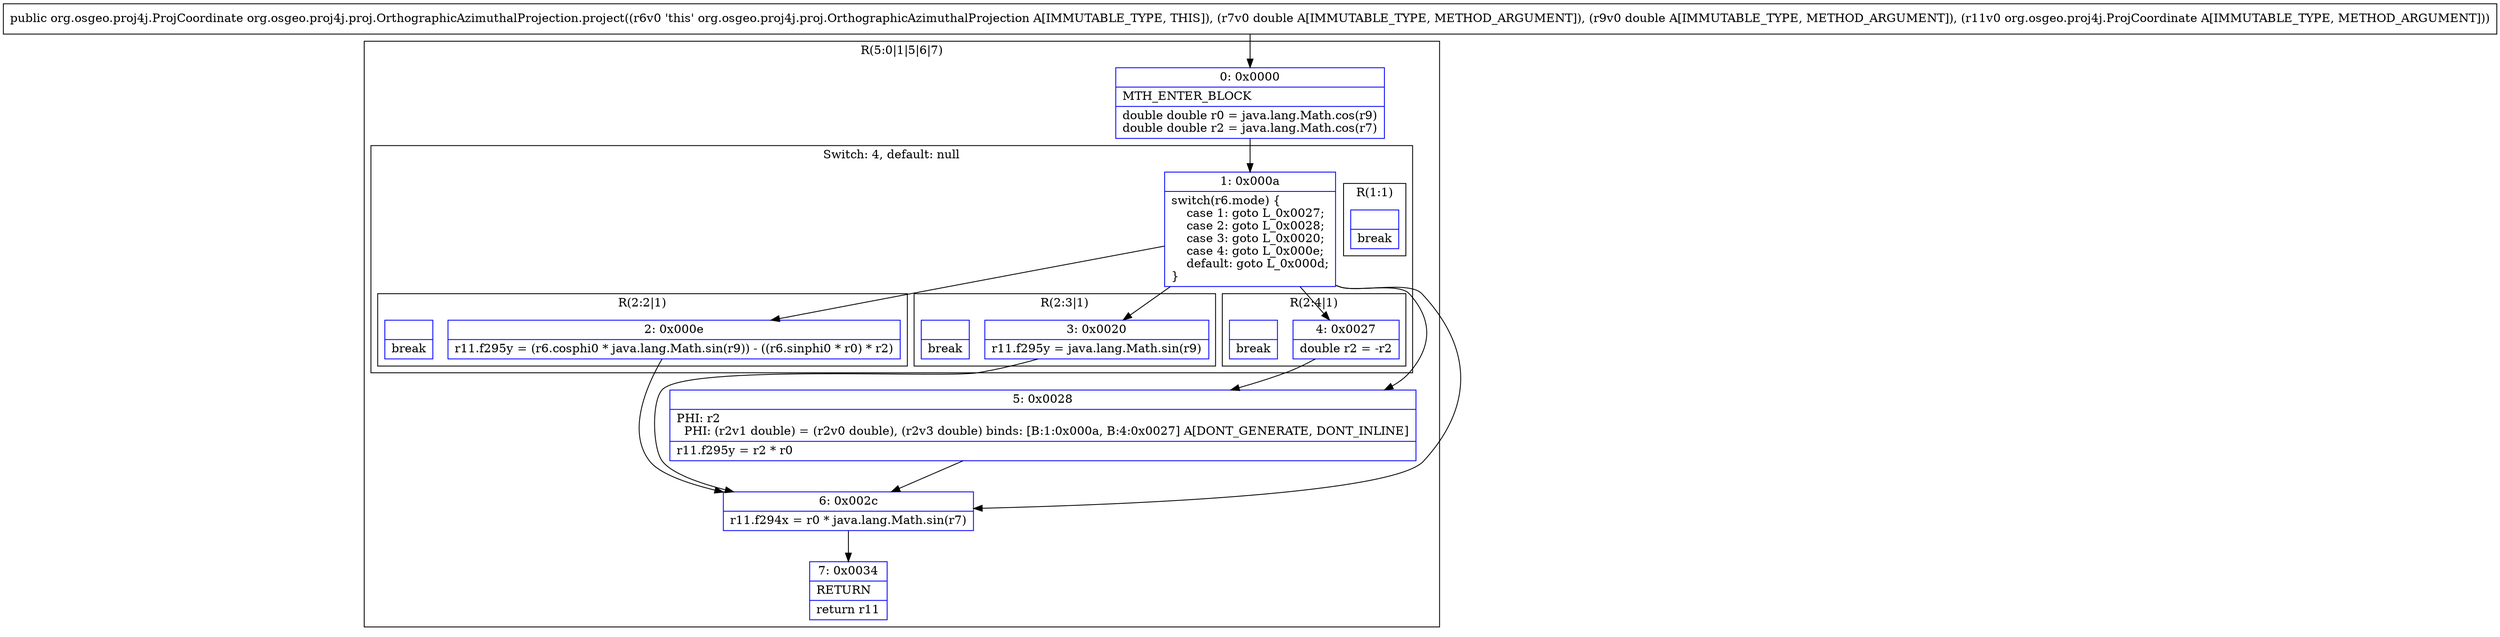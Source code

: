 digraph "CFG fororg.osgeo.proj4j.proj.OrthographicAzimuthalProjection.project(DDLorg\/osgeo\/proj4j\/ProjCoordinate;)Lorg\/osgeo\/proj4j\/ProjCoordinate;" {
subgraph cluster_Region_74243793 {
label = "R(5:0|1|5|6|7)";
node [shape=record,color=blue];
Node_0 [shape=record,label="{0\:\ 0x0000|MTH_ENTER_BLOCK\l|double double r0 = java.lang.Math.cos(r9)\ldouble double r2 = java.lang.Math.cos(r7)\l}"];
subgraph cluster_SwitchRegion_875099128 {
label = "Switch: 4, default: null";
node [shape=record,color=blue];
Node_1 [shape=record,label="{1\:\ 0x000a|switch(r6.mode) \{\l    case 1: goto L_0x0027;\l    case 2: goto L_0x0028;\l    case 3: goto L_0x0020;\l    case 4: goto L_0x000e;\l    default: goto L_0x000d;\l\}\l}"];
subgraph cluster_Region_979901883 {
label = "R(2:4|1)";
node [shape=record,color=blue];
Node_4 [shape=record,label="{4\:\ 0x0027|double r2 = \-r2\l}"];
Node_InsnContainer_1885754108 [shape=record,label="{|break\l}"];
}
subgraph cluster_Region_1850091767 {
label = "R(1:1)";
node [shape=record,color=blue];
Node_InsnContainer_766730917 [shape=record,label="{|break\l}"];
}
subgraph cluster_Region_1593304024 {
label = "R(2:3|1)";
node [shape=record,color=blue];
Node_3 [shape=record,label="{3\:\ 0x0020|r11.f295y = java.lang.Math.sin(r9)\l}"];
Node_InsnContainer_482655048 [shape=record,label="{|break\l}"];
}
subgraph cluster_Region_1458721455 {
label = "R(2:2|1)";
node [shape=record,color=blue];
Node_2 [shape=record,label="{2\:\ 0x000e|r11.f295y = (r6.cosphi0 * java.lang.Math.sin(r9)) \- ((r6.sinphi0 * r0) * r2)\l}"];
Node_InsnContainer_1125788087 [shape=record,label="{|break\l}"];
}
}
Node_5 [shape=record,label="{5\:\ 0x0028|PHI: r2 \l  PHI: (r2v1 double) = (r2v0 double), (r2v3 double) binds: [B:1:0x000a, B:4:0x0027] A[DONT_GENERATE, DONT_INLINE]\l|r11.f295y = r2 * r0\l}"];
Node_6 [shape=record,label="{6\:\ 0x002c|r11.f294x = r0 * java.lang.Math.sin(r7)\l}"];
Node_7 [shape=record,label="{7\:\ 0x0034|RETURN\l|return r11\l}"];
}
MethodNode[shape=record,label="{public org.osgeo.proj4j.ProjCoordinate org.osgeo.proj4j.proj.OrthographicAzimuthalProjection.project((r6v0 'this' org.osgeo.proj4j.proj.OrthographicAzimuthalProjection A[IMMUTABLE_TYPE, THIS]), (r7v0 double A[IMMUTABLE_TYPE, METHOD_ARGUMENT]), (r9v0 double A[IMMUTABLE_TYPE, METHOD_ARGUMENT]), (r11v0 org.osgeo.proj4j.ProjCoordinate A[IMMUTABLE_TYPE, METHOD_ARGUMENT])) }"];
MethodNode -> Node_0;
Node_0 -> Node_1;
Node_1 -> Node_2;
Node_1 -> Node_3;
Node_1 -> Node_4;
Node_1 -> Node_5;
Node_1 -> Node_6;
Node_4 -> Node_5;
Node_3 -> Node_6;
Node_2 -> Node_6;
Node_5 -> Node_6;
Node_6 -> Node_7;
}

